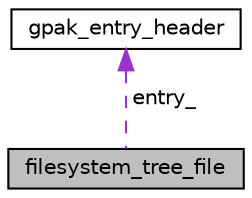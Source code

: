 digraph "filesystem_tree_file"
{
 // LATEX_PDF_SIZE
  edge [fontname="Helvetica",fontsize="10",labelfontname="Helvetica",labelfontsize="10"];
  node [fontname="Helvetica",fontsize="10",shape=record];
  Node1 [label="filesystem_tree_file",height=0.2,width=0.4,color="black", fillcolor="grey75", style="filled", fontcolor="black",tooltip=" "];
  Node2 -> Node1 [dir="back",color="darkorchid3",fontsize="10",style="dashed",label=" entry_" ,fontname="Helvetica"];
  Node2 [label="gpak_entry_header",height=0.2,width=0.4,color="black", fillcolor="white", style="filled",URL="$structgpak__entry__header.html",tooltip=" "];
}
